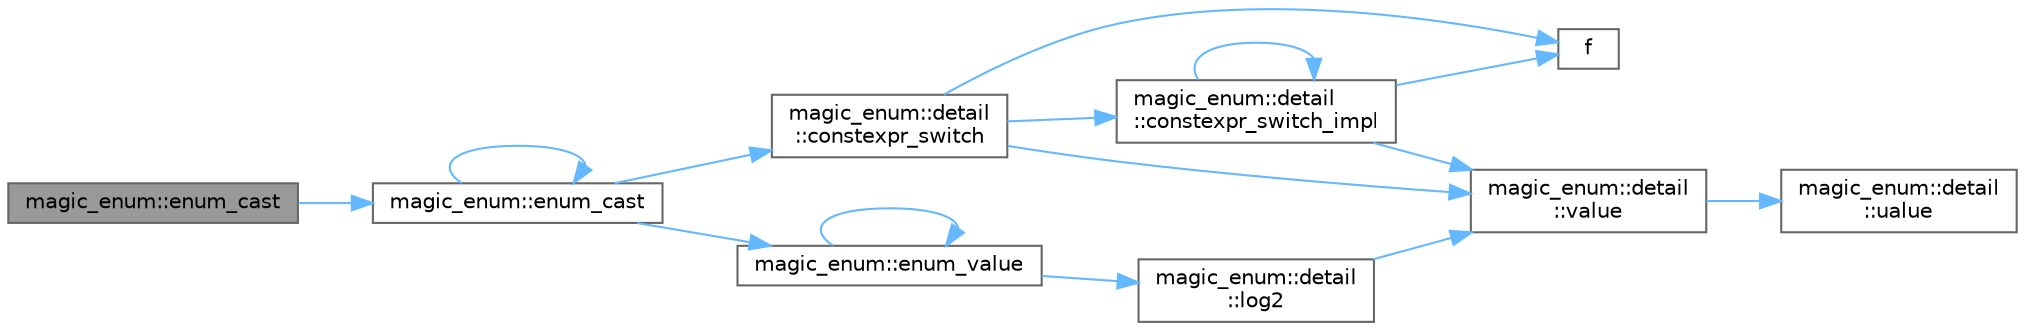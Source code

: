 digraph "magic_enum::enum_cast"
{
 // LATEX_PDF_SIZE
  bgcolor="transparent";
  edge [fontname=Helvetica,fontsize=10,labelfontname=Helvetica,labelfontsize=10];
  node [fontname=Helvetica,fontsize=10,shape=box,height=0.2,width=0.4];
  rankdir="LR";
  Node1 [id="Node000001",label="magic_enum::enum_cast",height=0.2,width=0.4,color="gray40", fillcolor="grey60", style="filled", fontcolor="black",tooltip=" "];
  Node1 -> Node2 [id="edge1_Node000001_Node000002",color="steelblue1",style="solid",tooltip=" "];
  Node2 [id="Node000002",label="magic_enum::enum_cast",height=0.2,width=0.4,color="grey40", fillcolor="white", style="filled",URL="$namespacemagic__enum.html#a9754b29614ec11db823c7f31bfb5c30c",tooltip=" "];
  Node2 -> Node3 [id="edge2_Node000002_Node000003",color="steelblue1",style="solid",tooltip=" "];
  Node3 [id="Node000003",label="magic_enum::detail\l::constexpr_switch",height=0.2,width=0.4,color="grey40", fillcolor="white", style="filled",URL="$namespacemagic__enum_1_1detail.html#a9e138c31342899eb8bc5782d9cbd6d7e",tooltip=" "];
  Node3 -> Node4 [id="edge3_Node000003_Node000004",color="steelblue1",style="solid",tooltip=" "];
  Node4 [id="Node000004",label="magic_enum::detail\l::constexpr_switch_impl",height=0.2,width=0.4,color="grey40", fillcolor="white", style="filled",URL="$namespacemagic__enum_1_1detail.html#ad53f078b9dcc3429968a4ecfb88596bd",tooltip=" "];
  Node4 -> Node4 [id="edge4_Node000004_Node000004",color="steelblue1",style="solid",tooltip=" "];
  Node4 -> Node5 [id="edge5_Node000004_Node000005",color="steelblue1",style="solid",tooltip=" "];
  Node5 [id="Node000005",label="f",height=0.2,width=0.4,color="grey40", fillcolor="white", style="filled",URL="$cxx11__tensor__map_8cpp.html#a7f507fea02198f6cb81c86640c7b1a4e",tooltip=" "];
  Node4 -> Node6 [id="edge6_Node000004_Node000006",color="steelblue1",style="solid",tooltip=" "];
  Node6 [id="Node000006",label="magic_enum::detail\l::value",height=0.2,width=0.4,color="grey40", fillcolor="white", style="filled",URL="$namespacemagic__enum_1_1detail.html#a8e06754b490522d8ae02cd8983e3fcbf",tooltip=" "];
  Node6 -> Node7 [id="edge7_Node000006_Node000007",color="steelblue1",style="solid",tooltip=" "];
  Node7 [id="Node000007",label="magic_enum::detail\l::ualue",height=0.2,width=0.4,color="grey40", fillcolor="white", style="filled",URL="$namespacemagic__enum_1_1detail.html#a191c321163d56a3fb04df4e39998bbfb",tooltip=" "];
  Node3 -> Node5 [id="edge8_Node000003_Node000005",color="steelblue1",style="solid",tooltip=" "];
  Node3 -> Node6 [id="edge9_Node000003_Node000006",color="steelblue1",style="solid",tooltip=" "];
  Node2 -> Node2 [id="edge10_Node000002_Node000002",color="steelblue1",style="solid",tooltip=" "];
  Node2 -> Node8 [id="edge11_Node000002_Node000008",color="steelblue1",style="solid",tooltip=" "];
  Node8 [id="Node000008",label="magic_enum::enum_value",height=0.2,width=0.4,color="grey40", fillcolor="white", style="filled",URL="$namespacemagic__enum.html#a9838bde8b3a4d7998ad1e81b893ef798",tooltip=" "];
  Node8 -> Node8 [id="edge12_Node000008_Node000008",color="steelblue1",style="solid",tooltip=" "];
  Node8 -> Node9 [id="edge13_Node000008_Node000009",color="steelblue1",style="solid",tooltip=" "];
  Node9 [id="Node000009",label="magic_enum::detail\l::log2",height=0.2,width=0.4,color="grey40", fillcolor="white", style="filled",URL="$namespacemagic__enum_1_1detail.html#a1f435c2b919eb3622324d94892c8bc0b",tooltip=" "];
  Node9 -> Node6 [id="edge14_Node000009_Node000006",color="steelblue1",style="solid",tooltip=" "];
}
